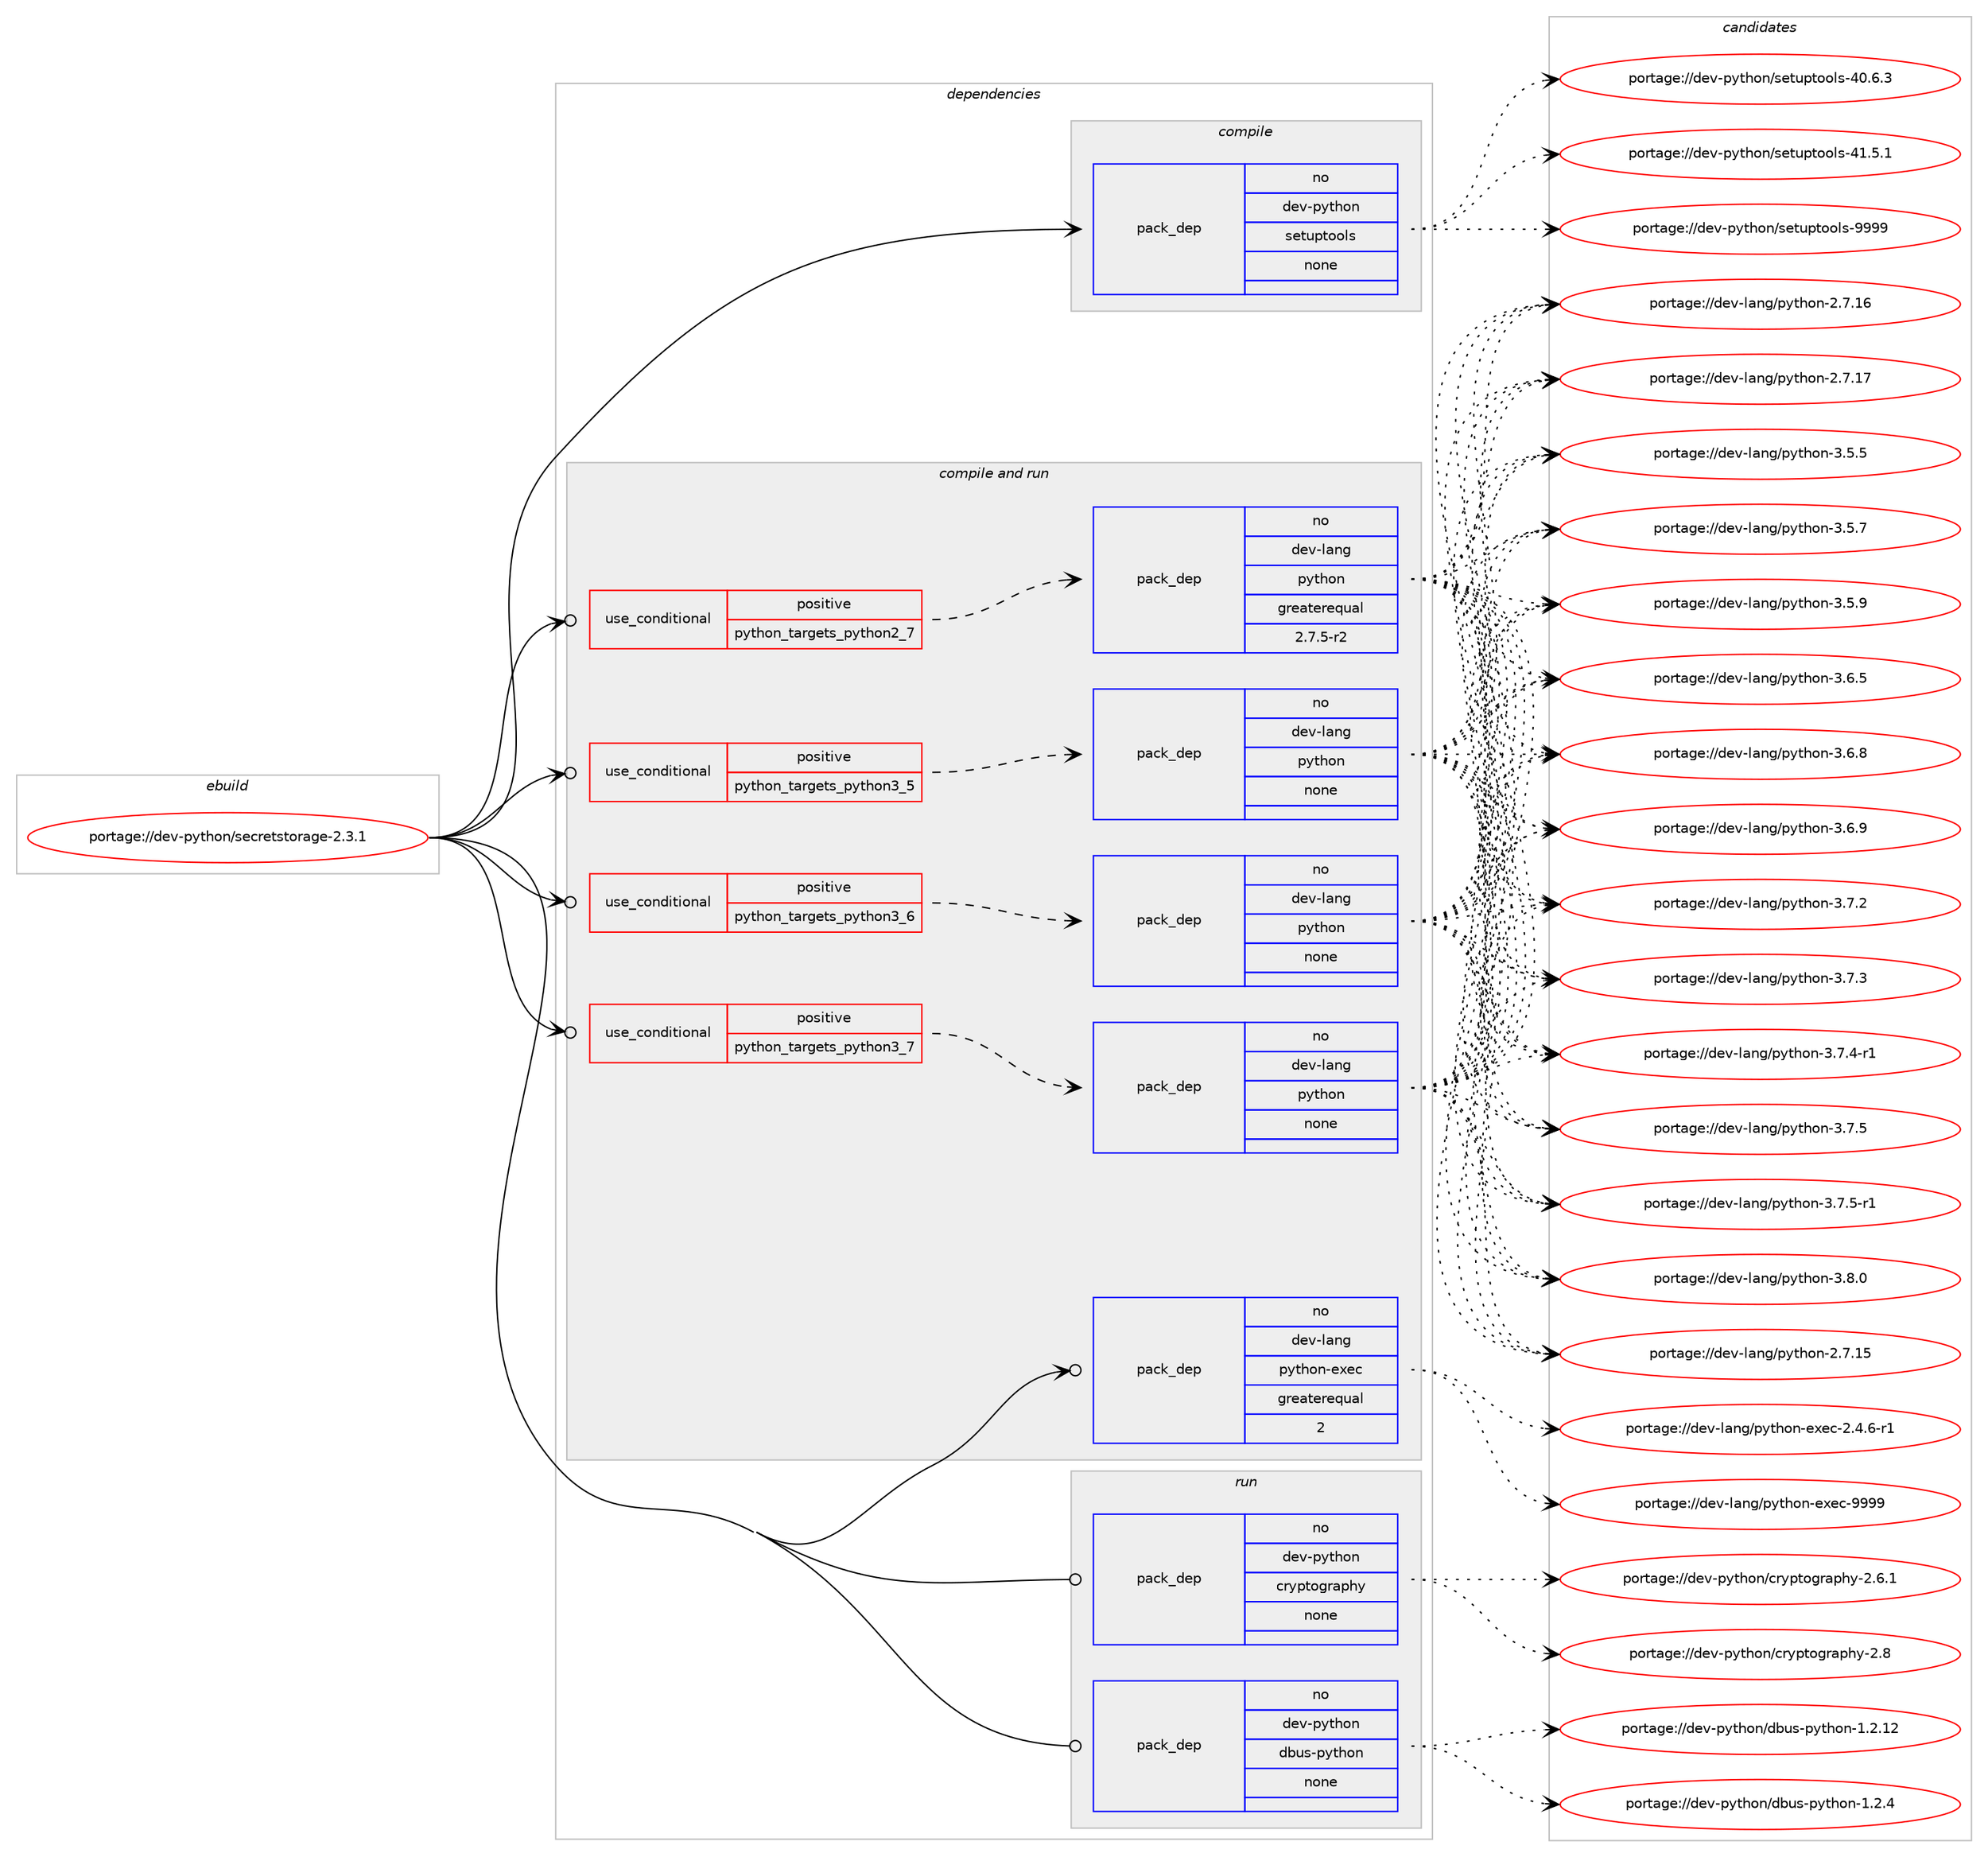 digraph prolog {

# *************
# Graph options
# *************

newrank=true;
concentrate=true;
compound=true;
graph [rankdir=LR,fontname=Helvetica,fontsize=10,ranksep=1.5];#, ranksep=2.5, nodesep=0.2];
edge  [arrowhead=vee];
node  [fontname=Helvetica,fontsize=10];

# **********
# The ebuild
# **********

subgraph cluster_leftcol {
color=gray;
rank=same;
label=<<i>ebuild</i>>;
id [label="portage://dev-python/secretstorage-2.3.1", color=red, width=4, href="../dev-python/secretstorage-2.3.1.svg"];
}

# ****************
# The dependencies
# ****************

subgraph cluster_midcol {
color=gray;
label=<<i>dependencies</i>>;
subgraph cluster_compile {
fillcolor="#eeeeee";
style=filled;
label=<<i>compile</i>>;
subgraph pack129817 {
dependency171646 [label=<<TABLE BORDER="0" CELLBORDER="1" CELLSPACING="0" CELLPADDING="4" WIDTH="220"><TR><TD ROWSPAN="6" CELLPADDING="30">pack_dep</TD></TR><TR><TD WIDTH="110">no</TD></TR><TR><TD>dev-python</TD></TR><TR><TD>setuptools</TD></TR><TR><TD>none</TD></TR><TR><TD></TD></TR></TABLE>>, shape=none, color=blue];
}
id:e -> dependency171646:w [weight=20,style="solid",arrowhead="vee"];
}
subgraph cluster_compileandrun {
fillcolor="#eeeeee";
style=filled;
label=<<i>compile and run</i>>;
subgraph cond38426 {
dependency171647 [label=<<TABLE BORDER="0" CELLBORDER="1" CELLSPACING="0" CELLPADDING="4"><TR><TD ROWSPAN="3" CELLPADDING="10">use_conditional</TD></TR><TR><TD>positive</TD></TR><TR><TD>python_targets_python2_7</TD></TR></TABLE>>, shape=none, color=red];
subgraph pack129818 {
dependency171648 [label=<<TABLE BORDER="0" CELLBORDER="1" CELLSPACING="0" CELLPADDING="4" WIDTH="220"><TR><TD ROWSPAN="6" CELLPADDING="30">pack_dep</TD></TR><TR><TD WIDTH="110">no</TD></TR><TR><TD>dev-lang</TD></TR><TR><TD>python</TD></TR><TR><TD>greaterequal</TD></TR><TR><TD>2.7.5-r2</TD></TR></TABLE>>, shape=none, color=blue];
}
dependency171647:e -> dependency171648:w [weight=20,style="dashed",arrowhead="vee"];
}
id:e -> dependency171647:w [weight=20,style="solid",arrowhead="odotvee"];
subgraph cond38427 {
dependency171649 [label=<<TABLE BORDER="0" CELLBORDER="1" CELLSPACING="0" CELLPADDING="4"><TR><TD ROWSPAN="3" CELLPADDING="10">use_conditional</TD></TR><TR><TD>positive</TD></TR><TR><TD>python_targets_python3_5</TD></TR></TABLE>>, shape=none, color=red];
subgraph pack129819 {
dependency171650 [label=<<TABLE BORDER="0" CELLBORDER="1" CELLSPACING="0" CELLPADDING="4" WIDTH="220"><TR><TD ROWSPAN="6" CELLPADDING="30">pack_dep</TD></TR><TR><TD WIDTH="110">no</TD></TR><TR><TD>dev-lang</TD></TR><TR><TD>python</TD></TR><TR><TD>none</TD></TR><TR><TD></TD></TR></TABLE>>, shape=none, color=blue];
}
dependency171649:e -> dependency171650:w [weight=20,style="dashed",arrowhead="vee"];
}
id:e -> dependency171649:w [weight=20,style="solid",arrowhead="odotvee"];
subgraph cond38428 {
dependency171651 [label=<<TABLE BORDER="0" CELLBORDER="1" CELLSPACING="0" CELLPADDING="4"><TR><TD ROWSPAN="3" CELLPADDING="10">use_conditional</TD></TR><TR><TD>positive</TD></TR><TR><TD>python_targets_python3_6</TD></TR></TABLE>>, shape=none, color=red];
subgraph pack129820 {
dependency171652 [label=<<TABLE BORDER="0" CELLBORDER="1" CELLSPACING="0" CELLPADDING="4" WIDTH="220"><TR><TD ROWSPAN="6" CELLPADDING="30">pack_dep</TD></TR><TR><TD WIDTH="110">no</TD></TR><TR><TD>dev-lang</TD></TR><TR><TD>python</TD></TR><TR><TD>none</TD></TR><TR><TD></TD></TR></TABLE>>, shape=none, color=blue];
}
dependency171651:e -> dependency171652:w [weight=20,style="dashed",arrowhead="vee"];
}
id:e -> dependency171651:w [weight=20,style="solid",arrowhead="odotvee"];
subgraph cond38429 {
dependency171653 [label=<<TABLE BORDER="0" CELLBORDER="1" CELLSPACING="0" CELLPADDING="4"><TR><TD ROWSPAN="3" CELLPADDING="10">use_conditional</TD></TR><TR><TD>positive</TD></TR><TR><TD>python_targets_python3_7</TD></TR></TABLE>>, shape=none, color=red];
subgraph pack129821 {
dependency171654 [label=<<TABLE BORDER="0" CELLBORDER="1" CELLSPACING="0" CELLPADDING="4" WIDTH="220"><TR><TD ROWSPAN="6" CELLPADDING="30">pack_dep</TD></TR><TR><TD WIDTH="110">no</TD></TR><TR><TD>dev-lang</TD></TR><TR><TD>python</TD></TR><TR><TD>none</TD></TR><TR><TD></TD></TR></TABLE>>, shape=none, color=blue];
}
dependency171653:e -> dependency171654:w [weight=20,style="dashed",arrowhead="vee"];
}
id:e -> dependency171653:w [weight=20,style="solid",arrowhead="odotvee"];
subgraph pack129822 {
dependency171655 [label=<<TABLE BORDER="0" CELLBORDER="1" CELLSPACING="0" CELLPADDING="4" WIDTH="220"><TR><TD ROWSPAN="6" CELLPADDING="30">pack_dep</TD></TR><TR><TD WIDTH="110">no</TD></TR><TR><TD>dev-lang</TD></TR><TR><TD>python-exec</TD></TR><TR><TD>greaterequal</TD></TR><TR><TD>2</TD></TR></TABLE>>, shape=none, color=blue];
}
id:e -> dependency171655:w [weight=20,style="solid",arrowhead="odotvee"];
}
subgraph cluster_run {
fillcolor="#eeeeee";
style=filled;
label=<<i>run</i>>;
subgraph pack129823 {
dependency171656 [label=<<TABLE BORDER="0" CELLBORDER="1" CELLSPACING="0" CELLPADDING="4" WIDTH="220"><TR><TD ROWSPAN="6" CELLPADDING="30">pack_dep</TD></TR><TR><TD WIDTH="110">no</TD></TR><TR><TD>dev-python</TD></TR><TR><TD>cryptography</TD></TR><TR><TD>none</TD></TR><TR><TD></TD></TR></TABLE>>, shape=none, color=blue];
}
id:e -> dependency171656:w [weight=20,style="solid",arrowhead="odot"];
subgraph pack129824 {
dependency171657 [label=<<TABLE BORDER="0" CELLBORDER="1" CELLSPACING="0" CELLPADDING="4" WIDTH="220"><TR><TD ROWSPAN="6" CELLPADDING="30">pack_dep</TD></TR><TR><TD WIDTH="110">no</TD></TR><TR><TD>dev-python</TD></TR><TR><TD>dbus-python</TD></TR><TR><TD>none</TD></TR><TR><TD></TD></TR></TABLE>>, shape=none, color=blue];
}
id:e -> dependency171657:w [weight=20,style="solid",arrowhead="odot"];
}
}

# **************
# The candidates
# **************

subgraph cluster_choices {
rank=same;
color=gray;
label=<<i>candidates</i>>;

subgraph choice129817 {
color=black;
nodesep=1;
choiceportage100101118451121211161041111104711510111611711211611111110811545524846544651 [label="portage://dev-python/setuptools-40.6.3", color=red, width=4,href="../dev-python/setuptools-40.6.3.svg"];
choiceportage100101118451121211161041111104711510111611711211611111110811545524946534649 [label="portage://dev-python/setuptools-41.5.1", color=red, width=4,href="../dev-python/setuptools-41.5.1.svg"];
choiceportage10010111845112121116104111110471151011161171121161111111081154557575757 [label="portage://dev-python/setuptools-9999", color=red, width=4,href="../dev-python/setuptools-9999.svg"];
dependency171646:e -> choiceportage100101118451121211161041111104711510111611711211611111110811545524846544651:w [style=dotted,weight="100"];
dependency171646:e -> choiceportage100101118451121211161041111104711510111611711211611111110811545524946534649:w [style=dotted,weight="100"];
dependency171646:e -> choiceportage10010111845112121116104111110471151011161171121161111111081154557575757:w [style=dotted,weight="100"];
}
subgraph choice129818 {
color=black;
nodesep=1;
choiceportage10010111845108971101034711212111610411111045504655464953 [label="portage://dev-lang/python-2.7.15", color=red, width=4,href="../dev-lang/python-2.7.15.svg"];
choiceportage10010111845108971101034711212111610411111045504655464954 [label="portage://dev-lang/python-2.7.16", color=red, width=4,href="../dev-lang/python-2.7.16.svg"];
choiceportage10010111845108971101034711212111610411111045504655464955 [label="portage://dev-lang/python-2.7.17", color=red, width=4,href="../dev-lang/python-2.7.17.svg"];
choiceportage100101118451089711010347112121116104111110455146534653 [label="portage://dev-lang/python-3.5.5", color=red, width=4,href="../dev-lang/python-3.5.5.svg"];
choiceportage100101118451089711010347112121116104111110455146534655 [label="portage://dev-lang/python-3.5.7", color=red, width=4,href="../dev-lang/python-3.5.7.svg"];
choiceportage100101118451089711010347112121116104111110455146534657 [label="portage://dev-lang/python-3.5.9", color=red, width=4,href="../dev-lang/python-3.5.9.svg"];
choiceportage100101118451089711010347112121116104111110455146544653 [label="portage://dev-lang/python-3.6.5", color=red, width=4,href="../dev-lang/python-3.6.5.svg"];
choiceportage100101118451089711010347112121116104111110455146544656 [label="portage://dev-lang/python-3.6.8", color=red, width=4,href="../dev-lang/python-3.6.8.svg"];
choiceportage100101118451089711010347112121116104111110455146544657 [label="portage://dev-lang/python-3.6.9", color=red, width=4,href="../dev-lang/python-3.6.9.svg"];
choiceportage100101118451089711010347112121116104111110455146554650 [label="portage://dev-lang/python-3.7.2", color=red, width=4,href="../dev-lang/python-3.7.2.svg"];
choiceportage100101118451089711010347112121116104111110455146554651 [label="portage://dev-lang/python-3.7.3", color=red, width=4,href="../dev-lang/python-3.7.3.svg"];
choiceportage1001011184510897110103471121211161041111104551465546524511449 [label="portage://dev-lang/python-3.7.4-r1", color=red, width=4,href="../dev-lang/python-3.7.4-r1.svg"];
choiceportage100101118451089711010347112121116104111110455146554653 [label="portage://dev-lang/python-3.7.5", color=red, width=4,href="../dev-lang/python-3.7.5.svg"];
choiceportage1001011184510897110103471121211161041111104551465546534511449 [label="portage://dev-lang/python-3.7.5-r1", color=red, width=4,href="../dev-lang/python-3.7.5-r1.svg"];
choiceportage100101118451089711010347112121116104111110455146564648 [label="portage://dev-lang/python-3.8.0", color=red, width=4,href="../dev-lang/python-3.8.0.svg"];
dependency171648:e -> choiceportage10010111845108971101034711212111610411111045504655464953:w [style=dotted,weight="100"];
dependency171648:e -> choiceportage10010111845108971101034711212111610411111045504655464954:w [style=dotted,weight="100"];
dependency171648:e -> choiceportage10010111845108971101034711212111610411111045504655464955:w [style=dotted,weight="100"];
dependency171648:e -> choiceportage100101118451089711010347112121116104111110455146534653:w [style=dotted,weight="100"];
dependency171648:e -> choiceportage100101118451089711010347112121116104111110455146534655:w [style=dotted,weight="100"];
dependency171648:e -> choiceportage100101118451089711010347112121116104111110455146534657:w [style=dotted,weight="100"];
dependency171648:e -> choiceportage100101118451089711010347112121116104111110455146544653:w [style=dotted,weight="100"];
dependency171648:e -> choiceportage100101118451089711010347112121116104111110455146544656:w [style=dotted,weight="100"];
dependency171648:e -> choiceportage100101118451089711010347112121116104111110455146544657:w [style=dotted,weight="100"];
dependency171648:e -> choiceportage100101118451089711010347112121116104111110455146554650:w [style=dotted,weight="100"];
dependency171648:e -> choiceportage100101118451089711010347112121116104111110455146554651:w [style=dotted,weight="100"];
dependency171648:e -> choiceportage1001011184510897110103471121211161041111104551465546524511449:w [style=dotted,weight="100"];
dependency171648:e -> choiceportage100101118451089711010347112121116104111110455146554653:w [style=dotted,weight="100"];
dependency171648:e -> choiceportage1001011184510897110103471121211161041111104551465546534511449:w [style=dotted,weight="100"];
dependency171648:e -> choiceportage100101118451089711010347112121116104111110455146564648:w [style=dotted,weight="100"];
}
subgraph choice129819 {
color=black;
nodesep=1;
choiceportage10010111845108971101034711212111610411111045504655464953 [label="portage://dev-lang/python-2.7.15", color=red, width=4,href="../dev-lang/python-2.7.15.svg"];
choiceportage10010111845108971101034711212111610411111045504655464954 [label="portage://dev-lang/python-2.7.16", color=red, width=4,href="../dev-lang/python-2.7.16.svg"];
choiceportage10010111845108971101034711212111610411111045504655464955 [label="portage://dev-lang/python-2.7.17", color=red, width=4,href="../dev-lang/python-2.7.17.svg"];
choiceportage100101118451089711010347112121116104111110455146534653 [label="portage://dev-lang/python-3.5.5", color=red, width=4,href="../dev-lang/python-3.5.5.svg"];
choiceportage100101118451089711010347112121116104111110455146534655 [label="portage://dev-lang/python-3.5.7", color=red, width=4,href="../dev-lang/python-3.5.7.svg"];
choiceportage100101118451089711010347112121116104111110455146534657 [label="portage://dev-lang/python-3.5.9", color=red, width=4,href="../dev-lang/python-3.5.9.svg"];
choiceportage100101118451089711010347112121116104111110455146544653 [label="portage://dev-lang/python-3.6.5", color=red, width=4,href="../dev-lang/python-3.6.5.svg"];
choiceportage100101118451089711010347112121116104111110455146544656 [label="portage://dev-lang/python-3.6.8", color=red, width=4,href="../dev-lang/python-3.6.8.svg"];
choiceportage100101118451089711010347112121116104111110455146544657 [label="portage://dev-lang/python-3.6.9", color=red, width=4,href="../dev-lang/python-3.6.9.svg"];
choiceportage100101118451089711010347112121116104111110455146554650 [label="portage://dev-lang/python-3.7.2", color=red, width=4,href="../dev-lang/python-3.7.2.svg"];
choiceportage100101118451089711010347112121116104111110455146554651 [label="portage://dev-lang/python-3.7.3", color=red, width=4,href="../dev-lang/python-3.7.3.svg"];
choiceportage1001011184510897110103471121211161041111104551465546524511449 [label="portage://dev-lang/python-3.7.4-r1", color=red, width=4,href="../dev-lang/python-3.7.4-r1.svg"];
choiceportage100101118451089711010347112121116104111110455146554653 [label="portage://dev-lang/python-3.7.5", color=red, width=4,href="../dev-lang/python-3.7.5.svg"];
choiceportage1001011184510897110103471121211161041111104551465546534511449 [label="portage://dev-lang/python-3.7.5-r1", color=red, width=4,href="../dev-lang/python-3.7.5-r1.svg"];
choiceportage100101118451089711010347112121116104111110455146564648 [label="portage://dev-lang/python-3.8.0", color=red, width=4,href="../dev-lang/python-3.8.0.svg"];
dependency171650:e -> choiceportage10010111845108971101034711212111610411111045504655464953:w [style=dotted,weight="100"];
dependency171650:e -> choiceportage10010111845108971101034711212111610411111045504655464954:w [style=dotted,weight="100"];
dependency171650:e -> choiceportage10010111845108971101034711212111610411111045504655464955:w [style=dotted,weight="100"];
dependency171650:e -> choiceportage100101118451089711010347112121116104111110455146534653:w [style=dotted,weight="100"];
dependency171650:e -> choiceportage100101118451089711010347112121116104111110455146534655:w [style=dotted,weight="100"];
dependency171650:e -> choiceportage100101118451089711010347112121116104111110455146534657:w [style=dotted,weight="100"];
dependency171650:e -> choiceportage100101118451089711010347112121116104111110455146544653:w [style=dotted,weight="100"];
dependency171650:e -> choiceportage100101118451089711010347112121116104111110455146544656:w [style=dotted,weight="100"];
dependency171650:e -> choiceportage100101118451089711010347112121116104111110455146544657:w [style=dotted,weight="100"];
dependency171650:e -> choiceportage100101118451089711010347112121116104111110455146554650:w [style=dotted,weight="100"];
dependency171650:e -> choiceportage100101118451089711010347112121116104111110455146554651:w [style=dotted,weight="100"];
dependency171650:e -> choiceportage1001011184510897110103471121211161041111104551465546524511449:w [style=dotted,weight="100"];
dependency171650:e -> choiceportage100101118451089711010347112121116104111110455146554653:w [style=dotted,weight="100"];
dependency171650:e -> choiceportage1001011184510897110103471121211161041111104551465546534511449:w [style=dotted,weight="100"];
dependency171650:e -> choiceportage100101118451089711010347112121116104111110455146564648:w [style=dotted,weight="100"];
}
subgraph choice129820 {
color=black;
nodesep=1;
choiceportage10010111845108971101034711212111610411111045504655464953 [label="portage://dev-lang/python-2.7.15", color=red, width=4,href="../dev-lang/python-2.7.15.svg"];
choiceportage10010111845108971101034711212111610411111045504655464954 [label="portage://dev-lang/python-2.7.16", color=red, width=4,href="../dev-lang/python-2.7.16.svg"];
choiceportage10010111845108971101034711212111610411111045504655464955 [label="portage://dev-lang/python-2.7.17", color=red, width=4,href="../dev-lang/python-2.7.17.svg"];
choiceportage100101118451089711010347112121116104111110455146534653 [label="portage://dev-lang/python-3.5.5", color=red, width=4,href="../dev-lang/python-3.5.5.svg"];
choiceportage100101118451089711010347112121116104111110455146534655 [label="portage://dev-lang/python-3.5.7", color=red, width=4,href="../dev-lang/python-3.5.7.svg"];
choiceportage100101118451089711010347112121116104111110455146534657 [label="portage://dev-lang/python-3.5.9", color=red, width=4,href="../dev-lang/python-3.5.9.svg"];
choiceportage100101118451089711010347112121116104111110455146544653 [label="portage://dev-lang/python-3.6.5", color=red, width=4,href="../dev-lang/python-3.6.5.svg"];
choiceportage100101118451089711010347112121116104111110455146544656 [label="portage://dev-lang/python-3.6.8", color=red, width=4,href="../dev-lang/python-3.6.8.svg"];
choiceportage100101118451089711010347112121116104111110455146544657 [label="portage://dev-lang/python-3.6.9", color=red, width=4,href="../dev-lang/python-3.6.9.svg"];
choiceportage100101118451089711010347112121116104111110455146554650 [label="portage://dev-lang/python-3.7.2", color=red, width=4,href="../dev-lang/python-3.7.2.svg"];
choiceportage100101118451089711010347112121116104111110455146554651 [label="portage://dev-lang/python-3.7.3", color=red, width=4,href="../dev-lang/python-3.7.3.svg"];
choiceportage1001011184510897110103471121211161041111104551465546524511449 [label="portage://dev-lang/python-3.7.4-r1", color=red, width=4,href="../dev-lang/python-3.7.4-r1.svg"];
choiceportage100101118451089711010347112121116104111110455146554653 [label="portage://dev-lang/python-3.7.5", color=red, width=4,href="../dev-lang/python-3.7.5.svg"];
choiceportage1001011184510897110103471121211161041111104551465546534511449 [label="portage://dev-lang/python-3.7.5-r1", color=red, width=4,href="../dev-lang/python-3.7.5-r1.svg"];
choiceportage100101118451089711010347112121116104111110455146564648 [label="portage://dev-lang/python-3.8.0", color=red, width=4,href="../dev-lang/python-3.8.0.svg"];
dependency171652:e -> choiceportage10010111845108971101034711212111610411111045504655464953:w [style=dotted,weight="100"];
dependency171652:e -> choiceportage10010111845108971101034711212111610411111045504655464954:w [style=dotted,weight="100"];
dependency171652:e -> choiceportage10010111845108971101034711212111610411111045504655464955:w [style=dotted,weight="100"];
dependency171652:e -> choiceportage100101118451089711010347112121116104111110455146534653:w [style=dotted,weight="100"];
dependency171652:e -> choiceportage100101118451089711010347112121116104111110455146534655:w [style=dotted,weight="100"];
dependency171652:e -> choiceportage100101118451089711010347112121116104111110455146534657:w [style=dotted,weight="100"];
dependency171652:e -> choiceportage100101118451089711010347112121116104111110455146544653:w [style=dotted,weight="100"];
dependency171652:e -> choiceportage100101118451089711010347112121116104111110455146544656:w [style=dotted,weight="100"];
dependency171652:e -> choiceportage100101118451089711010347112121116104111110455146544657:w [style=dotted,weight="100"];
dependency171652:e -> choiceportage100101118451089711010347112121116104111110455146554650:w [style=dotted,weight="100"];
dependency171652:e -> choiceportage100101118451089711010347112121116104111110455146554651:w [style=dotted,weight="100"];
dependency171652:e -> choiceportage1001011184510897110103471121211161041111104551465546524511449:w [style=dotted,weight="100"];
dependency171652:e -> choiceportage100101118451089711010347112121116104111110455146554653:w [style=dotted,weight="100"];
dependency171652:e -> choiceportage1001011184510897110103471121211161041111104551465546534511449:w [style=dotted,weight="100"];
dependency171652:e -> choiceportage100101118451089711010347112121116104111110455146564648:w [style=dotted,weight="100"];
}
subgraph choice129821 {
color=black;
nodesep=1;
choiceportage10010111845108971101034711212111610411111045504655464953 [label="portage://dev-lang/python-2.7.15", color=red, width=4,href="../dev-lang/python-2.7.15.svg"];
choiceportage10010111845108971101034711212111610411111045504655464954 [label="portage://dev-lang/python-2.7.16", color=red, width=4,href="../dev-lang/python-2.7.16.svg"];
choiceportage10010111845108971101034711212111610411111045504655464955 [label="portage://dev-lang/python-2.7.17", color=red, width=4,href="../dev-lang/python-2.7.17.svg"];
choiceportage100101118451089711010347112121116104111110455146534653 [label="portage://dev-lang/python-3.5.5", color=red, width=4,href="../dev-lang/python-3.5.5.svg"];
choiceportage100101118451089711010347112121116104111110455146534655 [label="portage://dev-lang/python-3.5.7", color=red, width=4,href="../dev-lang/python-3.5.7.svg"];
choiceportage100101118451089711010347112121116104111110455146534657 [label="portage://dev-lang/python-3.5.9", color=red, width=4,href="../dev-lang/python-3.5.9.svg"];
choiceportage100101118451089711010347112121116104111110455146544653 [label="portage://dev-lang/python-3.6.5", color=red, width=4,href="../dev-lang/python-3.6.5.svg"];
choiceportage100101118451089711010347112121116104111110455146544656 [label="portage://dev-lang/python-3.6.8", color=red, width=4,href="../dev-lang/python-3.6.8.svg"];
choiceportage100101118451089711010347112121116104111110455146544657 [label="portage://dev-lang/python-3.6.9", color=red, width=4,href="../dev-lang/python-3.6.9.svg"];
choiceportage100101118451089711010347112121116104111110455146554650 [label="portage://dev-lang/python-3.7.2", color=red, width=4,href="../dev-lang/python-3.7.2.svg"];
choiceportage100101118451089711010347112121116104111110455146554651 [label="portage://dev-lang/python-3.7.3", color=red, width=4,href="../dev-lang/python-3.7.3.svg"];
choiceportage1001011184510897110103471121211161041111104551465546524511449 [label="portage://dev-lang/python-3.7.4-r1", color=red, width=4,href="../dev-lang/python-3.7.4-r1.svg"];
choiceportage100101118451089711010347112121116104111110455146554653 [label="portage://dev-lang/python-3.7.5", color=red, width=4,href="../dev-lang/python-3.7.5.svg"];
choiceportage1001011184510897110103471121211161041111104551465546534511449 [label="portage://dev-lang/python-3.7.5-r1", color=red, width=4,href="../dev-lang/python-3.7.5-r1.svg"];
choiceportage100101118451089711010347112121116104111110455146564648 [label="portage://dev-lang/python-3.8.0", color=red, width=4,href="../dev-lang/python-3.8.0.svg"];
dependency171654:e -> choiceportage10010111845108971101034711212111610411111045504655464953:w [style=dotted,weight="100"];
dependency171654:e -> choiceportage10010111845108971101034711212111610411111045504655464954:w [style=dotted,weight="100"];
dependency171654:e -> choiceportage10010111845108971101034711212111610411111045504655464955:w [style=dotted,weight="100"];
dependency171654:e -> choiceportage100101118451089711010347112121116104111110455146534653:w [style=dotted,weight="100"];
dependency171654:e -> choiceportage100101118451089711010347112121116104111110455146534655:w [style=dotted,weight="100"];
dependency171654:e -> choiceportage100101118451089711010347112121116104111110455146534657:w [style=dotted,weight="100"];
dependency171654:e -> choiceportage100101118451089711010347112121116104111110455146544653:w [style=dotted,weight="100"];
dependency171654:e -> choiceportage100101118451089711010347112121116104111110455146544656:w [style=dotted,weight="100"];
dependency171654:e -> choiceportage100101118451089711010347112121116104111110455146544657:w [style=dotted,weight="100"];
dependency171654:e -> choiceportage100101118451089711010347112121116104111110455146554650:w [style=dotted,weight="100"];
dependency171654:e -> choiceportage100101118451089711010347112121116104111110455146554651:w [style=dotted,weight="100"];
dependency171654:e -> choiceportage1001011184510897110103471121211161041111104551465546524511449:w [style=dotted,weight="100"];
dependency171654:e -> choiceportage100101118451089711010347112121116104111110455146554653:w [style=dotted,weight="100"];
dependency171654:e -> choiceportage1001011184510897110103471121211161041111104551465546534511449:w [style=dotted,weight="100"];
dependency171654:e -> choiceportage100101118451089711010347112121116104111110455146564648:w [style=dotted,weight="100"];
}
subgraph choice129822 {
color=black;
nodesep=1;
choiceportage10010111845108971101034711212111610411111045101120101994550465246544511449 [label="portage://dev-lang/python-exec-2.4.6-r1", color=red, width=4,href="../dev-lang/python-exec-2.4.6-r1.svg"];
choiceportage10010111845108971101034711212111610411111045101120101994557575757 [label="portage://dev-lang/python-exec-9999", color=red, width=4,href="../dev-lang/python-exec-9999.svg"];
dependency171655:e -> choiceportage10010111845108971101034711212111610411111045101120101994550465246544511449:w [style=dotted,weight="100"];
dependency171655:e -> choiceportage10010111845108971101034711212111610411111045101120101994557575757:w [style=dotted,weight="100"];
}
subgraph choice129823 {
color=black;
nodesep=1;
choiceportage10010111845112121116104111110479911412111211611110311497112104121455046544649 [label="portage://dev-python/cryptography-2.6.1", color=red, width=4,href="../dev-python/cryptography-2.6.1.svg"];
choiceportage1001011184511212111610411111047991141211121161111031149711210412145504656 [label="portage://dev-python/cryptography-2.8", color=red, width=4,href="../dev-python/cryptography-2.8.svg"];
dependency171656:e -> choiceportage10010111845112121116104111110479911412111211611110311497112104121455046544649:w [style=dotted,weight="100"];
dependency171656:e -> choiceportage1001011184511212111610411111047991141211121161111031149711210412145504656:w [style=dotted,weight="100"];
}
subgraph choice129824 {
color=black;
nodesep=1;
choiceportage1001011184511212111610411111047100981171154511212111610411111045494650464950 [label="portage://dev-python/dbus-python-1.2.12", color=red, width=4,href="../dev-python/dbus-python-1.2.12.svg"];
choiceportage10010111845112121116104111110471009811711545112121116104111110454946504652 [label="portage://dev-python/dbus-python-1.2.4", color=red, width=4,href="../dev-python/dbus-python-1.2.4.svg"];
dependency171657:e -> choiceportage1001011184511212111610411111047100981171154511212111610411111045494650464950:w [style=dotted,weight="100"];
dependency171657:e -> choiceportage10010111845112121116104111110471009811711545112121116104111110454946504652:w [style=dotted,weight="100"];
}
}

}
